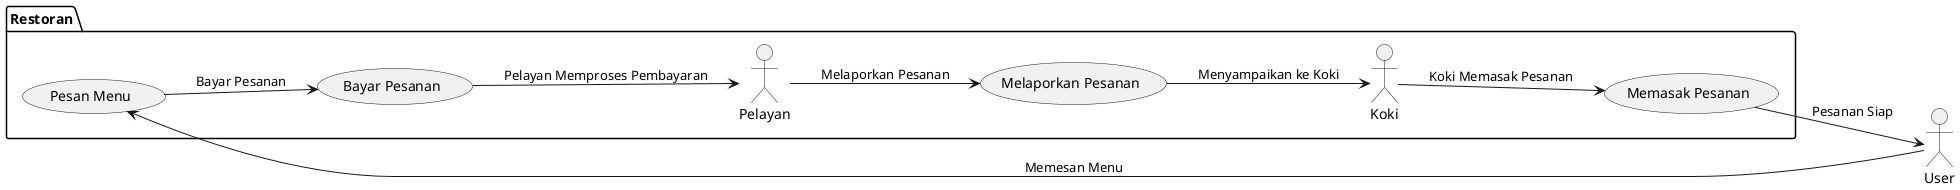 @startuml Pert 2
left to right direction

actor User as user 

package Restoran {
    actor "Pelayan" as serv
    actor "Koki" as chief

    usecase "Pesan Menu" as U1
    usecase "Bayar Pesanan" as U2
    usecase "Melaporkan Pesanan" as U3
    usecase "Memasak Pesanan" as U4
}

user --> U1 : "Memesan Menu"
U1  --> U2 : "Bayar Pesanan"
U2  --> serv : "Pelayan Memproses Pembayaran"
serv --> U3 : "Melaporkan Pesanan"
U3  --> chief : "Menyampaikan ke Koki"
chief --> U4 : "Koki Memasak Pesanan"
U4  --> user : "Pesanan Siap"